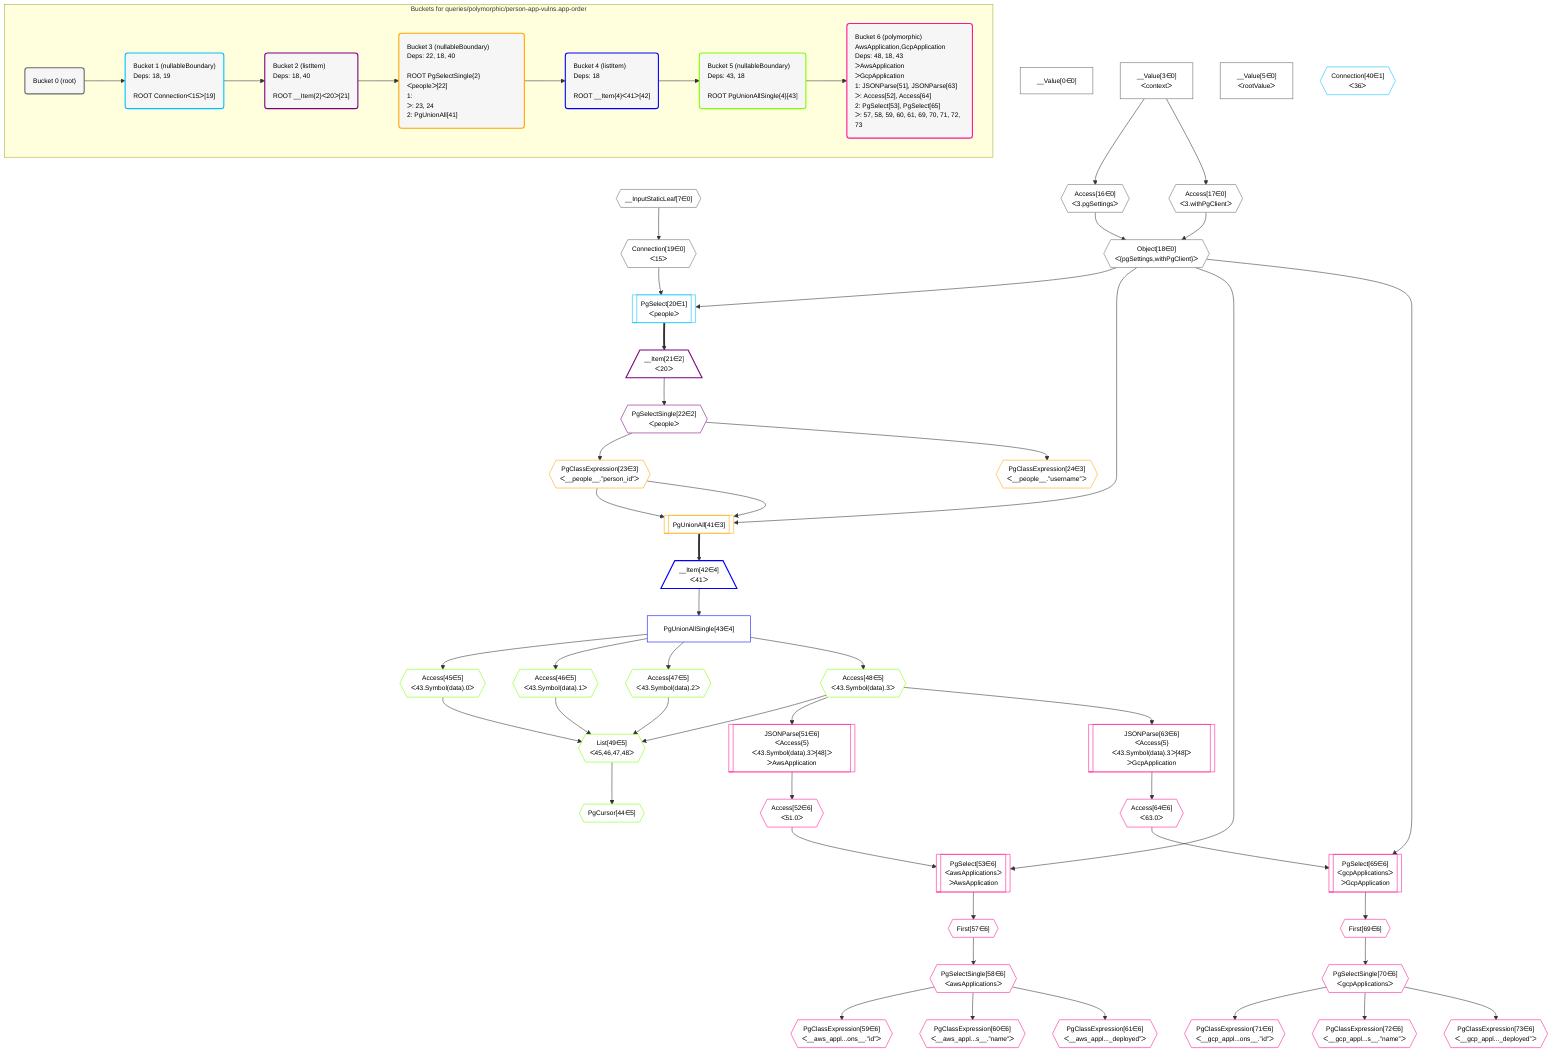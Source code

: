 %%{init: {'themeVariables': { 'fontSize': '12px'}}}%%
graph TD
    classDef path fill:#eee,stroke:#000,color:#000
    classDef plan fill:#fff,stroke-width:1px,color:#000
    classDef itemplan fill:#fff,stroke-width:2px,color:#000
    classDef unbatchedplan fill:#dff,stroke-width:1px,color:#000
    classDef sideeffectplan fill:#fcc,stroke-width:2px,color:#000
    classDef bucket fill:#f6f6f6,color:#000,stroke-width:2px,text-align:left


    %% define steps
    __Value0["__Value[0∈0]"]:::plan
    __Value3["__Value[3∈0]<br />ᐸcontextᐳ"]:::plan
    __Value5["__Value[5∈0]<br />ᐸrootValueᐳ"]:::plan
    __InputStaticLeaf7{{"__InputStaticLeaf[7∈0]"}}:::plan
    Access16{{"Access[16∈0]<br />ᐸ3.pgSettingsᐳ"}}:::plan
    Access17{{"Access[17∈0]<br />ᐸ3.withPgClientᐳ"}}:::plan
    Object18{{"Object[18∈0]<br />ᐸ{pgSettings,withPgClient}ᐳ"}}:::plan
    Connection19{{"Connection[19∈0]<br />ᐸ15ᐳ"}}:::plan
    PgSelect20[["PgSelect[20∈1]<br />ᐸpeopleᐳ"]]:::plan
    __Item21[/"__Item[21∈2]<br />ᐸ20ᐳ"\]:::itemplan
    PgSelectSingle22{{"PgSelectSingle[22∈2]<br />ᐸpeopleᐳ"}}:::plan
    PgClassExpression23{{"PgClassExpression[23∈3]<br />ᐸ__people__.”person_id”ᐳ"}}:::plan
    PgClassExpression24{{"PgClassExpression[24∈3]<br />ᐸ__people__.”username”ᐳ"}}:::plan
    Connection40{{"Connection[40∈1]<br />ᐸ36ᐳ"}}:::plan
    PgUnionAll41[["PgUnionAll[41∈3]"]]:::plan
    __Item42[/"__Item[42∈4]<br />ᐸ41ᐳ"\]:::itemplan
    PgUnionAllSingle43["PgUnionAllSingle[43∈4]"]:::plan
    Access45{{"Access[45∈5]<br />ᐸ43.Symbol(data).0ᐳ"}}:::plan
    Access46{{"Access[46∈5]<br />ᐸ43.Symbol(data).1ᐳ"}}:::plan
    Access47{{"Access[47∈5]<br />ᐸ43.Symbol(data).2ᐳ"}}:::plan
    Access48{{"Access[48∈5]<br />ᐸ43.Symbol(data).3ᐳ"}}:::plan
    List49{{"List[49∈5]<br />ᐸ45,46,47,48ᐳ"}}:::plan
    PgCursor44{{"PgCursor[44∈5]"}}:::plan
    JSONParse51[["JSONParse[51∈6]<br />ᐸAccess{5}ᐸ43.Symbol(data).3ᐳ[48]ᐳ<br />ᐳAwsApplication"]]:::plan
    Access52{{"Access[52∈6]<br />ᐸ51.0ᐳ"}}:::plan
    PgSelect53[["PgSelect[53∈6]<br />ᐸawsApplicationsᐳ<br />ᐳAwsApplication"]]:::plan
    First57{{"First[57∈6]"}}:::plan
    PgSelectSingle58{{"PgSelectSingle[58∈6]<br />ᐸawsApplicationsᐳ"}}:::plan
    PgClassExpression59{{"PgClassExpression[59∈6]<br />ᐸ__aws_appl...ons__.”id”ᐳ"}}:::plan
    PgClassExpression60{{"PgClassExpression[60∈6]<br />ᐸ__aws_appl...s__.”name”ᐳ"}}:::plan
    PgClassExpression61{{"PgClassExpression[61∈6]<br />ᐸ__aws_appl..._deployed”ᐳ"}}:::plan
    JSONParse63[["JSONParse[63∈6]<br />ᐸAccess{5}ᐸ43.Symbol(data).3ᐳ[48]ᐳ<br />ᐳGcpApplication"]]:::plan
    Access64{{"Access[64∈6]<br />ᐸ63.0ᐳ"}}:::plan
    PgSelect65[["PgSelect[65∈6]<br />ᐸgcpApplicationsᐳ<br />ᐳGcpApplication"]]:::plan
    First69{{"First[69∈6]"}}:::plan
    PgSelectSingle70{{"PgSelectSingle[70∈6]<br />ᐸgcpApplicationsᐳ"}}:::plan
    PgClassExpression71{{"PgClassExpression[71∈6]<br />ᐸ__gcp_appl...ons__.”id”ᐳ"}}:::plan
    PgClassExpression72{{"PgClassExpression[72∈6]<br />ᐸ__gcp_appl...s__.”name”ᐳ"}}:::plan
    PgClassExpression73{{"PgClassExpression[73∈6]<br />ᐸ__gcp_appl..._deployed”ᐳ"}}:::plan

    %% plan dependencies
    __Value3 --> Access16
    __Value3 --> Access17
    Access16 & Access17 --> Object18
    __InputStaticLeaf7 --> Connection19
    Object18 & Connection19 --> PgSelect20
    PgSelect20 ==> __Item21
    __Item21 --> PgSelectSingle22
    PgSelectSingle22 --> PgClassExpression23
    PgSelectSingle22 --> PgClassExpression24
    Object18 & PgClassExpression23 & PgClassExpression23 --> PgUnionAll41
    PgUnionAll41 ==> __Item42
    __Item42 --> PgUnionAllSingle43
    PgUnionAllSingle43 --> Access45
    PgUnionAllSingle43 --> Access46
    PgUnionAllSingle43 --> Access47
    PgUnionAllSingle43 --> Access48
    Access45 & Access46 & Access47 & Access48 --> List49
    List49 --> PgCursor44
    Access48 --> JSONParse51
    JSONParse51 --> Access52
    Object18 & Access52 --> PgSelect53
    PgSelect53 --> First57
    First57 --> PgSelectSingle58
    PgSelectSingle58 --> PgClassExpression59
    PgSelectSingle58 --> PgClassExpression60
    PgSelectSingle58 --> PgClassExpression61
    Access48 --> JSONParse63
    JSONParse63 --> Access64
    Object18 & Access64 --> PgSelect65
    PgSelect65 --> First69
    First69 --> PgSelectSingle70
    PgSelectSingle70 --> PgClassExpression71
    PgSelectSingle70 --> PgClassExpression72
    PgSelectSingle70 --> PgClassExpression73

    subgraph "Buckets for queries/polymorphic/person-app-vulns.app-order"
    Bucket0("Bucket 0 (root)"):::bucket
    classDef bucket0 stroke:#696969
    class Bucket0,__Value0,__Value3,__Value5,__InputStaticLeaf7,Access16,Access17,Object18,Connection19 bucket0
    Bucket1("Bucket 1 (nullableBoundary)<br />Deps: 18, 19<br /><br />ROOT Connectionᐸ15ᐳ[19]"):::bucket
    classDef bucket1 stroke:#00bfff
    class Bucket1,PgSelect20,Connection40 bucket1
    Bucket2("Bucket 2 (listItem)<br />Deps: 18, 40<br /><br />ROOT __Item{2}ᐸ20ᐳ[21]"):::bucket
    classDef bucket2 stroke:#7f007f
    class Bucket2,__Item21,PgSelectSingle22 bucket2
    Bucket3("Bucket 3 (nullableBoundary)<br />Deps: 22, 18, 40<br /><br />ROOT PgSelectSingle{2}ᐸpeopleᐳ[22]<br />1: <br />ᐳ: 23, 24<br />2: PgUnionAll[41]"):::bucket
    classDef bucket3 stroke:#ffa500
    class Bucket3,PgClassExpression23,PgClassExpression24,PgUnionAll41 bucket3
    Bucket4("Bucket 4 (listItem)<br />Deps: 18<br /><br />ROOT __Item{4}ᐸ41ᐳ[42]"):::bucket
    classDef bucket4 stroke:#0000ff
    class Bucket4,__Item42,PgUnionAllSingle43 bucket4
    Bucket5("Bucket 5 (nullableBoundary)<br />Deps: 43, 18<br /><br />ROOT PgUnionAllSingle{4}[43]"):::bucket
    classDef bucket5 stroke:#7fff00
    class Bucket5,PgCursor44,Access45,Access46,Access47,Access48,List49 bucket5
    Bucket6("Bucket 6 (polymorphic)<br />AwsApplication,GcpApplication<br />Deps: 48, 18, 43<br />ᐳAwsApplication<br />ᐳGcpApplication<br />1: JSONParse[51], JSONParse[63]<br />ᐳ: Access[52], Access[64]<br />2: PgSelect[53], PgSelect[65]<br />ᐳ: 57, 58, 59, 60, 61, 69, 70, 71, 72, 73"):::bucket
    classDef bucket6 stroke:#ff1493
    class Bucket6,JSONParse51,Access52,PgSelect53,First57,PgSelectSingle58,PgClassExpression59,PgClassExpression60,PgClassExpression61,JSONParse63,Access64,PgSelect65,First69,PgSelectSingle70,PgClassExpression71,PgClassExpression72,PgClassExpression73 bucket6
    Bucket0 --> Bucket1
    Bucket1 --> Bucket2
    Bucket2 --> Bucket3
    Bucket3 --> Bucket4
    Bucket4 --> Bucket5
    Bucket5 --> Bucket6
    end